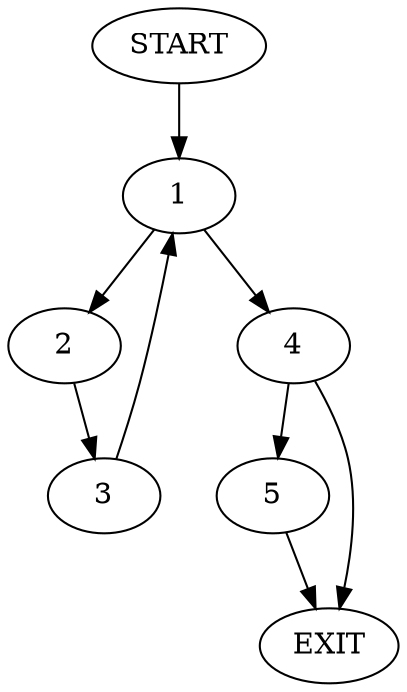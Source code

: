 digraph { 
0 [label="START"];
1;
2;
3;
4;
5;
6[label="EXIT"];
0 -> 1;
1 -> 2;
1 -> 4;
2 -> 3;
3 -> 1;
4 -> 6;
4 -> 5;
5 -> 6;
}